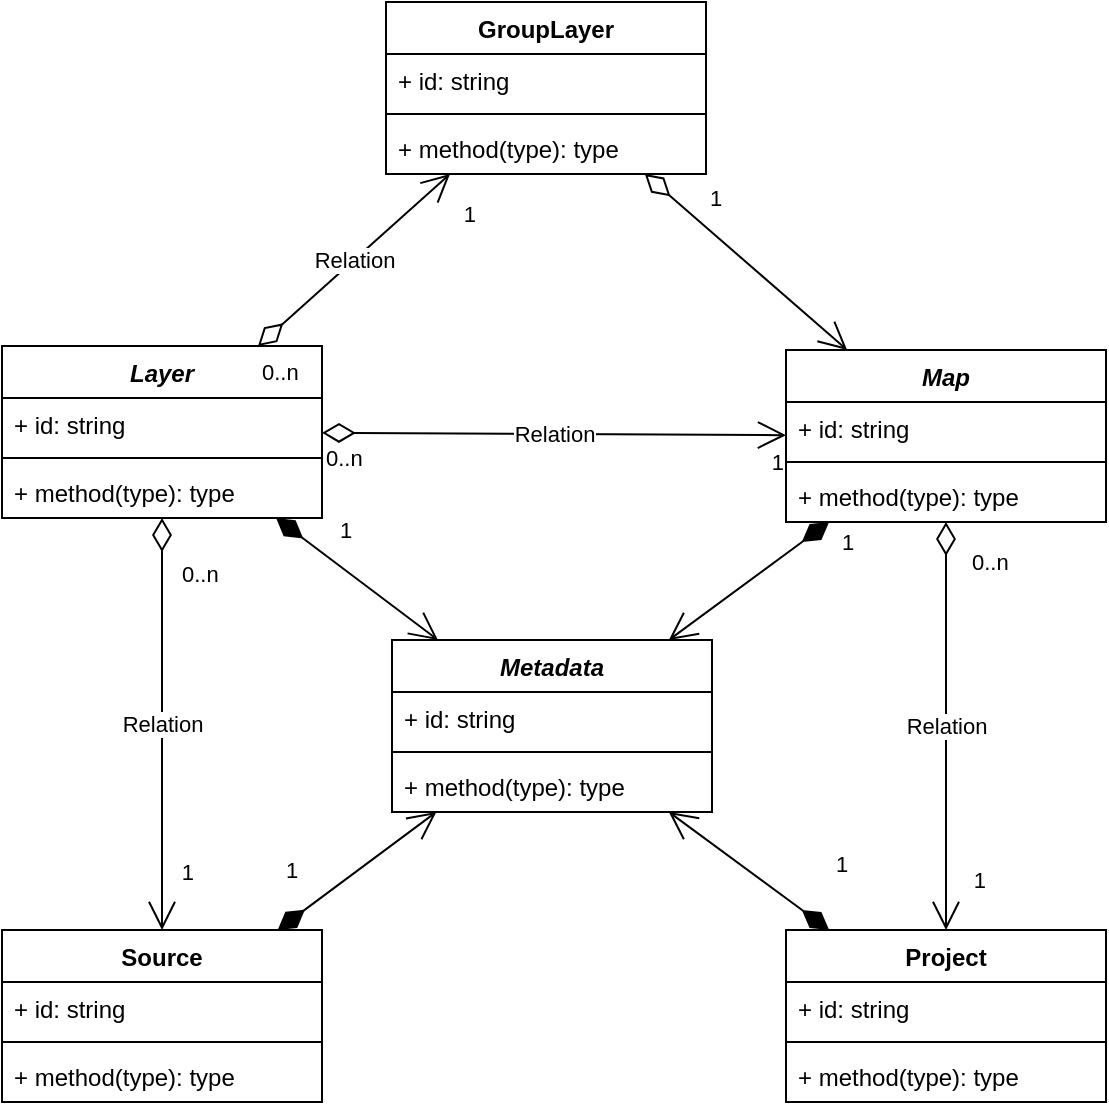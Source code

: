 <mxfile>
    <diagram id="CWb_n4CAjd2z9gFYFfTj" name="Class Diagram">
        <mxGraphModel dx="844" dy="359" grid="0" gridSize="10" guides="1" tooltips="1" connect="1" arrows="1" fold="1" page="1" pageScale="1" pageWidth="1169" pageHeight="827" math="0" shadow="0">
            <root>
                <mxCell id="0"/>
                <mxCell id="1" parent="0"/>
                <mxCell id="67" value="Layer" style="swimlane;fontStyle=3;align=center;verticalAlign=top;childLayout=stackLayout;horizontal=1;startSize=26;horizontalStack=0;resizeParent=1;resizeParentMax=0;resizeLast=0;collapsible=1;marginBottom=0;" parent="1" vertex="1">
                    <mxGeometry x="310" y="224" width="160" height="86" as="geometry">
                        <mxRectangle x="338" y="53" width="67" height="26" as="alternateBounds"/>
                    </mxGeometry>
                </mxCell>
                <mxCell id="68" value="+ id: string" style="text;strokeColor=none;fillColor=none;align=left;verticalAlign=top;spacingLeft=4;spacingRight=4;overflow=hidden;rotatable=0;points=[[0,0.5],[1,0.5]];portConstraint=eastwest;" parent="67" vertex="1">
                    <mxGeometry y="26" width="160" height="26" as="geometry"/>
                </mxCell>
                <mxCell id="69" value="" style="line;strokeWidth=1;fillColor=none;align=left;verticalAlign=middle;spacingTop=-1;spacingLeft=3;spacingRight=3;rotatable=0;labelPosition=right;points=[];portConstraint=eastwest;" parent="67" vertex="1">
                    <mxGeometry y="52" width="160" height="8" as="geometry"/>
                </mxCell>
                <mxCell id="70" value="+ method(type): type" style="text;strokeColor=none;fillColor=none;align=left;verticalAlign=top;spacingLeft=4;spacingRight=4;overflow=hidden;rotatable=0;points=[[0,0.5],[1,0.5]];portConstraint=eastwest;" parent="67" vertex="1">
                    <mxGeometry y="60" width="160" height="26" as="geometry"/>
                </mxCell>
                <mxCell id="87" value="GroupLayer" style="swimlane;fontStyle=1;align=center;verticalAlign=top;childLayout=stackLayout;horizontal=1;startSize=26;horizontalStack=0;resizeParent=1;resizeParentMax=0;resizeLast=0;collapsible=1;marginBottom=0;" parent="1" vertex="1">
                    <mxGeometry x="502" y="52" width="160" height="86" as="geometry">
                        <mxRectangle x="108" y="53" width="103" height="26" as="alternateBounds"/>
                    </mxGeometry>
                </mxCell>
                <mxCell id="88" value="+ id: string" style="text;strokeColor=none;fillColor=none;align=left;verticalAlign=top;spacingLeft=4;spacingRight=4;overflow=hidden;rotatable=0;points=[[0,0.5],[1,0.5]];portConstraint=eastwest;" parent="87" vertex="1">
                    <mxGeometry y="26" width="160" height="26" as="geometry"/>
                </mxCell>
                <mxCell id="89" value="" style="line;strokeWidth=1;fillColor=none;align=left;verticalAlign=middle;spacingTop=-1;spacingLeft=3;spacingRight=3;rotatable=0;labelPosition=right;points=[];portConstraint=eastwest;" parent="87" vertex="1">
                    <mxGeometry y="52" width="160" height="8" as="geometry"/>
                </mxCell>
                <mxCell id="90" value="+ method(type): type" style="text;strokeColor=none;fillColor=none;align=left;verticalAlign=top;spacingLeft=4;spacingRight=4;overflow=hidden;rotatable=0;points=[[0,0.5],[1,0.5]];portConstraint=eastwest;" parent="87" vertex="1">
                    <mxGeometry y="60" width="160" height="26" as="geometry"/>
                </mxCell>
                <mxCell id="153" style="edgeStyle=none;html=1;entryX=0.5;entryY=0;entryDx=0;entryDy=0;" parent="1" edge="1">
                    <mxGeometry relative="1" as="geometry">
                        <mxPoint x="372" y="432.78" as="sourcePoint"/>
                    </mxGeometry>
                </mxCell>
                <mxCell id="120" value="" style="edgeStyle=none;html=1;" parent="1" edge="1">
                    <mxGeometry relative="1" as="geometry">
                        <mxPoint x="684.268" y="453" as="sourcePoint"/>
                    </mxGeometry>
                </mxCell>
                <mxCell id="149" style="edgeStyle=none;html=1;" parent="1" edge="1">
                    <mxGeometry relative="1" as="geometry">
                        <mxPoint x="831.456" y="453" as="sourcePoint"/>
                    </mxGeometry>
                </mxCell>
                <mxCell id="ZWuKsDoemLnxj1HZgXWp-147" value="Source" style="swimlane;fontStyle=1;align=center;verticalAlign=top;childLayout=stackLayout;horizontal=1;startSize=26;horizontalStack=0;resizeParent=1;resizeParentMax=0;resizeLast=0;collapsible=1;marginBottom=0;" parent="1" vertex="1">
                    <mxGeometry x="310" y="516" width="160" height="86" as="geometry">
                        <mxRectangle x="732" y="532" width="108" height="26" as="alternateBounds"/>
                    </mxGeometry>
                </mxCell>
                <mxCell id="ZWuKsDoemLnxj1HZgXWp-148" value="+ id: string" style="text;strokeColor=none;fillColor=none;align=left;verticalAlign=top;spacingLeft=4;spacingRight=4;overflow=hidden;rotatable=0;points=[[0,0.5],[1,0.5]];portConstraint=eastwest;" parent="ZWuKsDoemLnxj1HZgXWp-147" vertex="1">
                    <mxGeometry y="26" width="160" height="26" as="geometry"/>
                </mxCell>
                <mxCell id="ZWuKsDoemLnxj1HZgXWp-149" value="" style="line;strokeWidth=1;fillColor=none;align=left;verticalAlign=middle;spacingTop=-1;spacingLeft=3;spacingRight=3;rotatable=0;labelPosition=right;points=[];portConstraint=eastwest;" parent="ZWuKsDoemLnxj1HZgXWp-147" vertex="1">
                    <mxGeometry y="52" width="160" height="8" as="geometry"/>
                </mxCell>
                <mxCell id="ZWuKsDoemLnxj1HZgXWp-150" value="+ method(type): type" style="text;strokeColor=none;fillColor=none;align=left;verticalAlign=top;spacingLeft=4;spacingRight=4;overflow=hidden;rotatable=0;points=[[0,0.5],[1,0.5]];portConstraint=eastwest;" parent="ZWuKsDoemLnxj1HZgXWp-147" vertex="1">
                    <mxGeometry y="60" width="160" height="26" as="geometry"/>
                </mxCell>
                <mxCell id="157" style="edgeStyle=none;html=1;entryX=0;entryY=0.5;entryDx=0;entryDy=0;" parent="1" edge="1">
                    <mxGeometry relative="1" as="geometry">
                        <mxPoint x="833" y="417.62" as="sourcePoint"/>
                    </mxGeometry>
                </mxCell>
                <mxCell id="158" value="Map" style="swimlane;fontStyle=3;align=center;verticalAlign=top;childLayout=stackLayout;horizontal=1;startSize=26;horizontalStack=0;resizeParent=1;resizeParentMax=0;resizeLast=0;collapsible=1;marginBottom=0;" parent="1" vertex="1">
                    <mxGeometry x="702" y="226" width="160" height="86" as="geometry">
                        <mxRectangle x="338" y="53" width="67" height="26" as="alternateBounds"/>
                    </mxGeometry>
                </mxCell>
                <mxCell id="159" value="+ id: string" style="text;strokeColor=none;fillColor=none;align=left;verticalAlign=top;spacingLeft=4;spacingRight=4;overflow=hidden;rotatable=0;points=[[0,0.5],[1,0.5]];portConstraint=eastwest;" parent="158" vertex="1">
                    <mxGeometry y="26" width="160" height="26" as="geometry"/>
                </mxCell>
                <mxCell id="160" value="" style="line;strokeWidth=1;fillColor=none;align=left;verticalAlign=middle;spacingTop=-1;spacingLeft=3;spacingRight=3;rotatable=0;labelPosition=right;points=[];portConstraint=eastwest;" parent="158" vertex="1">
                    <mxGeometry y="52" width="160" height="8" as="geometry"/>
                </mxCell>
                <mxCell id="161" value="+ method(type): type" style="text;strokeColor=none;fillColor=none;align=left;verticalAlign=top;spacingLeft=4;spacingRight=4;overflow=hidden;rotatable=0;points=[[0,0.5],[1,0.5]];portConstraint=eastwest;" parent="158" vertex="1">
                    <mxGeometry y="60" width="160" height="26" as="geometry"/>
                </mxCell>
                <mxCell id="162" value="Metadata" style="swimlane;fontStyle=3;align=center;verticalAlign=top;childLayout=stackLayout;horizontal=1;startSize=26;horizontalStack=0;resizeParent=1;resizeParentMax=0;resizeLast=0;collapsible=1;marginBottom=0;" parent="1" vertex="1">
                    <mxGeometry x="505" y="371" width="160" height="86" as="geometry">
                        <mxRectangle x="338" y="53" width="67" height="26" as="alternateBounds"/>
                    </mxGeometry>
                </mxCell>
                <mxCell id="163" value="+ id: string" style="text;strokeColor=none;fillColor=none;align=left;verticalAlign=top;spacingLeft=4;spacingRight=4;overflow=hidden;rotatable=0;points=[[0,0.5],[1,0.5]];portConstraint=eastwest;" parent="162" vertex="1">
                    <mxGeometry y="26" width="160" height="26" as="geometry"/>
                </mxCell>
                <mxCell id="164" value="" style="line;strokeWidth=1;fillColor=none;align=left;verticalAlign=middle;spacingTop=-1;spacingLeft=3;spacingRight=3;rotatable=0;labelPosition=right;points=[];portConstraint=eastwest;" parent="162" vertex="1">
                    <mxGeometry y="52" width="160" height="8" as="geometry"/>
                </mxCell>
                <mxCell id="165" value="+ method(type): type" style="text;strokeColor=none;fillColor=none;align=left;verticalAlign=top;spacingLeft=4;spacingRight=4;overflow=hidden;rotatable=0;points=[[0,0.5],[1,0.5]];portConstraint=eastwest;" parent="162" vertex="1">
                    <mxGeometry y="60" width="160" height="26" as="geometry"/>
                </mxCell>
                <mxCell id="zInBQF1FkcYzadxvVHwq-171" value="Project" style="swimlane;fontStyle=1;align=center;verticalAlign=top;childLayout=stackLayout;horizontal=1;startSize=26;horizontalStack=0;resizeParent=1;resizeParentMax=0;resizeLast=0;collapsible=1;marginBottom=0;" parent="1" vertex="1">
                    <mxGeometry x="702" y="516" width="160" height="86" as="geometry">
                        <mxRectangle x="732" y="532" width="108" height="26" as="alternateBounds"/>
                    </mxGeometry>
                </mxCell>
                <mxCell id="zInBQF1FkcYzadxvVHwq-172" value="+ id: string" style="text;strokeColor=none;fillColor=none;align=left;verticalAlign=top;spacingLeft=4;spacingRight=4;overflow=hidden;rotatable=0;points=[[0,0.5],[1,0.5]];portConstraint=eastwest;" parent="zInBQF1FkcYzadxvVHwq-171" vertex="1">
                    <mxGeometry y="26" width="160" height="26" as="geometry"/>
                </mxCell>
                <mxCell id="zInBQF1FkcYzadxvVHwq-173" value="" style="line;strokeWidth=1;fillColor=none;align=left;verticalAlign=middle;spacingTop=-1;spacingLeft=3;spacingRight=3;rotatable=0;labelPosition=right;points=[];portConstraint=eastwest;" parent="zInBQF1FkcYzadxvVHwq-171" vertex="1">
                    <mxGeometry y="52" width="160" height="8" as="geometry"/>
                </mxCell>
                <mxCell id="zInBQF1FkcYzadxvVHwq-174" value="+ method(type): type" style="text;strokeColor=none;fillColor=none;align=left;verticalAlign=top;spacingLeft=4;spacingRight=4;overflow=hidden;rotatable=0;points=[[0,0.5],[1,0.5]];portConstraint=eastwest;" parent="zInBQF1FkcYzadxvVHwq-171" vertex="1">
                    <mxGeometry y="60" width="160" height="26" as="geometry"/>
                </mxCell>
                <mxCell id="172" value="Relation" style="endArrow=open;html=1;endSize=12;startArrow=diamondThin;startSize=14;startFill=0;" parent="1" source="67" target="ZWuKsDoemLnxj1HZgXWp-147" edge="1">
                    <mxGeometry relative="1" as="geometry">
                        <mxPoint x="633" y="441" as="sourcePoint"/>
                        <mxPoint x="793" y="441" as="targetPoint"/>
                    </mxGeometry>
                </mxCell>
                <mxCell id="173" value="0..n" style="edgeLabel;resizable=0;html=1;align=left;verticalAlign=top;" parent="172" connectable="0" vertex="1">
                    <mxGeometry x="-1" relative="1" as="geometry">
                        <mxPoint x="8" y="15" as="offset"/>
                    </mxGeometry>
                </mxCell>
                <mxCell id="174" value="1" style="edgeLabel;resizable=0;html=1;align=right;verticalAlign=top;" parent="172" connectable="0" vertex="1">
                    <mxGeometry x="1" relative="1" as="geometry">
                        <mxPoint x="16" y="-42" as="offset"/>
                    </mxGeometry>
                </mxCell>
                <mxCell id="181" value="Relation" style="endArrow=open;html=1;endSize=12;startArrow=diamondThin;startSize=14;startFill=0;" parent="1" source="67" target="158" edge="1">
                    <mxGeometry relative="1" as="geometry">
                        <mxPoint x="633" y="441" as="sourcePoint"/>
                        <mxPoint x="793" y="441" as="targetPoint"/>
                    </mxGeometry>
                </mxCell>
                <mxCell id="182" value="0..n" style="edgeLabel;resizable=0;html=1;align=left;verticalAlign=top;" parent="181" connectable="0" vertex="1">
                    <mxGeometry x="-1" relative="1" as="geometry"/>
                </mxCell>
                <mxCell id="183" value="1" style="edgeLabel;resizable=0;html=1;align=right;verticalAlign=top;" parent="181" connectable="0" vertex="1">
                    <mxGeometry x="1" relative="1" as="geometry"/>
                </mxCell>
                <mxCell id="184" value="Relation" style="endArrow=open;html=1;endSize=12;startArrow=diamondThin;startSize=14;startFill=0;" parent="1" source="158" target="zInBQF1FkcYzadxvVHwq-171" edge="1">
                    <mxGeometry relative="1" as="geometry">
                        <mxPoint x="646" y="291" as="sourcePoint"/>
                        <mxPoint x="806" y="291" as="targetPoint"/>
                    </mxGeometry>
                </mxCell>
                <mxCell id="185" value="0..n" style="edgeLabel;resizable=0;html=1;align=left;verticalAlign=top;" parent="184" connectable="0" vertex="1">
                    <mxGeometry x="-1" relative="1" as="geometry">
                        <mxPoint x="11" y="7" as="offset"/>
                    </mxGeometry>
                </mxCell>
                <mxCell id="186" value="1" style="edgeLabel;resizable=0;html=1;align=right;verticalAlign=top;" parent="184" connectable="0" vertex="1">
                    <mxGeometry x="1" relative="1" as="geometry">
                        <mxPoint x="20" y="-38" as="offset"/>
                    </mxGeometry>
                </mxCell>
                <mxCell id="8WcZn3TVtFNxR0Vou3fy-186" value="1" style="endArrow=open;html=1;endSize=12;startArrow=diamondThin;startSize=14;startFill=1;align=left;verticalAlign=bottom;" parent="1" source="67" target="162" edge="1">
                    <mxGeometry x="-0.35" y="6" relative="1" as="geometry">
                        <mxPoint x="567" y="340" as="sourcePoint"/>
                        <mxPoint x="727" y="340" as="targetPoint"/>
                        <mxPoint as="offset"/>
                    </mxGeometry>
                </mxCell>
                <mxCell id="8WcZn3TVtFNxR0Vou3fy-188" value="1" style="endArrow=open;html=1;endSize=12;startArrow=diamondThin;startSize=14;startFill=1;align=left;verticalAlign=bottom;" parent="1" source="ZWuKsDoemLnxj1HZgXWp-147" target="162" edge="1">
                    <mxGeometry x="-0.711" y="16" relative="1" as="geometry">
                        <mxPoint x="567" y="340" as="sourcePoint"/>
                        <mxPoint x="727" y="340" as="targetPoint"/>
                        <mxPoint as="offset"/>
                    </mxGeometry>
                </mxCell>
                <mxCell id="8WcZn3TVtFNxR0Vou3fy-189" value="1" style="endArrow=open;html=1;endSize=12;startArrow=diamondThin;startSize=14;startFill=1;align=left;verticalAlign=bottom;" parent="1" source="zInBQF1FkcYzadxvVHwq-171" target="162" edge="1">
                    <mxGeometry x="-0.737" y="-20" relative="1" as="geometry">
                        <mxPoint x="567" y="340" as="sourcePoint"/>
                        <mxPoint x="727" y="340" as="targetPoint"/>
                        <mxPoint as="offset"/>
                    </mxGeometry>
                </mxCell>
                <mxCell id="8WcZn3TVtFNxR0Vou3fy-190" value="1" style="endArrow=open;html=1;endSize=12;startArrow=diamondThin;startSize=14;startFill=1;align=left;verticalAlign=bottom;" parent="1" source="158" target="162" edge="1">
                    <mxGeometry x="-0.845" y="18" relative="1" as="geometry">
                        <mxPoint x="463" y="411" as="sourcePoint"/>
                        <mxPoint x="623" y="411" as="targetPoint"/>
                        <mxPoint as="offset"/>
                    </mxGeometry>
                </mxCell>
                <mxCell id="8WcZn3TVtFNxR0Vou3fy-191" value="Relation" style="endArrow=open;html=1;endSize=12;startArrow=diamondThin;startSize=14;startFill=0;" parent="1" source="67" target="87" edge="1">
                    <mxGeometry relative="1" as="geometry">
                        <mxPoint x="463" y="411" as="sourcePoint"/>
                        <mxPoint x="623" y="411" as="targetPoint"/>
                    </mxGeometry>
                </mxCell>
                <mxCell id="8WcZn3TVtFNxR0Vou3fy-192" value="0..n" style="edgeLabel;resizable=0;html=1;align=left;verticalAlign=top;" parent="8WcZn3TVtFNxR0Vou3fy-191" connectable="0" vertex="1">
                    <mxGeometry x="-1" relative="1" as="geometry"/>
                </mxCell>
                <mxCell id="8WcZn3TVtFNxR0Vou3fy-193" value="1" style="edgeLabel;resizable=0;html=1;align=right;verticalAlign=top;" parent="8WcZn3TVtFNxR0Vou3fy-191" connectable="0" vertex="1">
                    <mxGeometry x="1" relative="1" as="geometry">
                        <mxPoint x="13" y="7" as="offset"/>
                    </mxGeometry>
                </mxCell>
                <mxCell id="8WcZn3TVtFNxR0Vou3fy-194" value="1" style="endArrow=open;html=1;endSize=12;startArrow=diamondThin;startSize=14;startFill=0;align=left;verticalAlign=bottom;" parent="1" source="87" target="158" edge="1">
                    <mxGeometry x="-0.441" y="3" relative="1" as="geometry">
                        <mxPoint x="534" y="291" as="sourcePoint"/>
                        <mxPoint x="694" y="291" as="targetPoint"/>
                        <mxPoint y="-1" as="offset"/>
                    </mxGeometry>
                </mxCell>
            </root>
        </mxGraphModel>
    </diagram>
    <diagram id="zKj1nWsVdqE3z-n9kn48" name="Layer Class">
        <mxGraphModel dx="844" dy="359" grid="0" gridSize="10" guides="1" tooltips="1" connect="1" arrows="1" fold="1" page="1" pageScale="1" pageWidth="1169" pageHeight="827" math="0" shadow="0">
            <root>
                <mxCell id="8P5OABlq8EOVzUHR2hVs-0"/>
                <mxCell id="8P5OABlq8EOVzUHR2hVs-1" parent="8P5OABlq8EOVzUHR2hVs-0"/>
                <mxCell id="8P5OABlq8EOVzUHR2hVs-4" value="" style="edgeStyle=none;html=1;fontSize=15;" parent="8P5OABlq8EOVzUHR2hVs-1" edge="1">
                    <mxGeometry relative="1" as="geometry">
                        <mxPoint x="170" y="80" as="sourcePoint"/>
                    </mxGeometry>
                </mxCell>
                <mxCell id="uovRUD7Fm1ZIvyBN81U7-0" value="Layer" style="swimlane;fontStyle=3;align=center;verticalAlign=top;childLayout=stackLayout;horizontal=1;startSize=26;horizontalStack=0;resizeParent=1;resizeParentMax=0;resizeLast=0;collapsible=1;marginBottom=0;" parent="8P5OABlq8EOVzUHR2hVs-1" vertex="1">
                    <mxGeometry x="479" y="158" width="160" height="86" as="geometry">
                        <mxRectangle x="338" y="53" width="67" height="26" as="alternateBounds"/>
                    </mxGeometry>
                </mxCell>
                <mxCell id="uovRUD7Fm1ZIvyBN81U7-1" value="+ id: string" style="text;strokeColor=none;fillColor=none;align=left;verticalAlign=top;spacingLeft=4;spacingRight=4;overflow=hidden;rotatable=0;points=[[0,0.5],[1,0.5]];portConstraint=eastwest;" parent="uovRUD7Fm1ZIvyBN81U7-0" vertex="1">
                    <mxGeometry y="26" width="160" height="26" as="geometry"/>
                </mxCell>
                <mxCell id="uovRUD7Fm1ZIvyBN81U7-2" value="" style="line;strokeWidth=1;fillColor=none;align=left;verticalAlign=middle;spacingTop=-1;spacingLeft=3;spacingRight=3;rotatable=0;labelPosition=right;points=[];portConstraint=eastwest;" parent="uovRUD7Fm1ZIvyBN81U7-0" vertex="1">
                    <mxGeometry y="52" width="160" height="8" as="geometry"/>
                </mxCell>
                <mxCell id="uovRUD7Fm1ZIvyBN81U7-3" value="+ method(type): type" style="text;strokeColor=none;fillColor=none;align=left;verticalAlign=top;spacingLeft=4;spacingRight=4;overflow=hidden;rotatable=0;points=[[0,0.5],[1,0.5]];portConstraint=eastwest;" parent="uovRUD7Fm1ZIvyBN81U7-0" vertex="1">
                    <mxGeometry y="60" width="160" height="26" as="geometry"/>
                </mxCell>
                <mxCell id="uovRUD7Fm1ZIvyBN81U7-4" style="html=1;endArrow=block;endFill=0;endSize=16;elbow=vertical;" parent="8P5OABlq8EOVzUHR2hVs-1" source="uovRUD7Fm1ZIvyBN81U7-6" target="uovRUD7Fm1ZIvyBN81U7-0" edge="1">
                    <mxGeometry relative="1" as="geometry"/>
                </mxCell>
                <mxCell id="uovRUD7Fm1ZIvyBN81U7-5" style="edgeStyle=none;html=1;entryX=0.5;entryY=0;entryDx=0;entryDy=0;" parent="8P5OABlq8EOVzUHR2hVs-1" source="uovRUD7Fm1ZIvyBN81U7-6" target="uovRUD7Fm1ZIvyBN81U7-42" edge="1">
                    <mxGeometry relative="1" as="geometry"/>
                </mxCell>
                <mxCell id="uovRUD7Fm1ZIvyBN81U7-6" value="Vector" style="swimlane;fontStyle=1;align=center;verticalAlign=top;childLayout=stackLayout;horizontal=1;startSize=26;horizontalStack=0;resizeParent=1;resizeParentMax=0;resizeLast=0;collapsible=1;marginBottom=0;" parent="8P5OABlq8EOVzUHR2hVs-1" vertex="1">
                    <mxGeometry x="372" y="295" width="160" height="86" as="geometry">
                        <mxRectangle x="154" y="109" width="72" height="26" as="alternateBounds"/>
                    </mxGeometry>
                </mxCell>
                <mxCell id="uovRUD7Fm1ZIvyBN81U7-7" value="+ field: type" style="text;strokeColor=none;fillColor=none;align=left;verticalAlign=top;spacingLeft=4;spacingRight=4;overflow=hidden;rotatable=0;points=[[0,0.5],[1,0.5]];portConstraint=eastwest;" parent="uovRUD7Fm1ZIvyBN81U7-6" vertex="1">
                    <mxGeometry y="26" width="160" height="26" as="geometry"/>
                </mxCell>
                <mxCell id="uovRUD7Fm1ZIvyBN81U7-8" value="" style="line;strokeWidth=1;fillColor=none;align=left;verticalAlign=middle;spacingTop=-1;spacingLeft=3;spacingRight=3;rotatable=0;labelPosition=right;points=[];portConstraint=eastwest;" parent="uovRUD7Fm1ZIvyBN81U7-6" vertex="1">
                    <mxGeometry y="52" width="160" height="8" as="geometry"/>
                </mxCell>
                <mxCell id="uovRUD7Fm1ZIvyBN81U7-9" value="+ method(type): type" style="text;strokeColor=none;fillColor=none;align=left;verticalAlign=top;spacingLeft=4;spacingRight=4;overflow=hidden;rotatable=0;points=[[0,0.5],[1,0.5]];portConstraint=eastwest;" parent="uovRUD7Fm1ZIvyBN81U7-6" vertex="1">
                    <mxGeometry y="60" width="160" height="26" as="geometry"/>
                </mxCell>
                <mxCell id="uovRUD7Fm1ZIvyBN81U7-10" style="html=1;endArrow=block;endFill=0;endSize=16;" parent="8P5OABlq8EOVzUHR2hVs-1" source="uovRUD7Fm1ZIvyBN81U7-13" target="uovRUD7Fm1ZIvyBN81U7-0" edge="1">
                    <mxGeometry relative="1" as="geometry"/>
                </mxCell>
                <mxCell id="uovRUD7Fm1ZIvyBN81U7-11" value="" style="edgeStyle=none;html=1;" parent="8P5OABlq8EOVzUHR2hVs-1" source="uovRUD7Fm1ZIvyBN81U7-13" target="uovRUD7Fm1ZIvyBN81U7-17" edge="1">
                    <mxGeometry relative="1" as="geometry"/>
                </mxCell>
                <mxCell id="uovRUD7Fm1ZIvyBN81U7-12" style="edgeStyle=none;html=1;" parent="8P5OABlq8EOVzUHR2hVs-1" source="uovRUD7Fm1ZIvyBN81U7-13" target="uovRUD7Fm1ZIvyBN81U7-39" edge="1">
                    <mxGeometry relative="1" as="geometry"/>
                </mxCell>
                <mxCell id="uovRUD7Fm1ZIvyBN81U7-13" value="Raster" style="swimlane;fontStyle=1;align=center;verticalAlign=top;childLayout=stackLayout;horizontal=1;startSize=26;horizontalStack=0;resizeParent=1;resizeParentMax=0;resizeLast=0;collapsible=1;marginBottom=0;" parent="8P5OABlq8EOVzUHR2hVs-1" vertex="1">
                    <mxGeometry x="673" y="295" width="160" height="86" as="geometry">
                        <mxRectangle x="428.5" y="144" width="72" height="26" as="alternateBounds"/>
                    </mxGeometry>
                </mxCell>
                <mxCell id="uovRUD7Fm1ZIvyBN81U7-14" value="+ field: type" style="text;strokeColor=none;fillColor=none;align=left;verticalAlign=top;spacingLeft=4;spacingRight=4;overflow=hidden;rotatable=0;points=[[0,0.5],[1,0.5]];portConstraint=eastwest;" parent="uovRUD7Fm1ZIvyBN81U7-13" vertex="1">
                    <mxGeometry y="26" width="160" height="26" as="geometry"/>
                </mxCell>
                <mxCell id="uovRUD7Fm1ZIvyBN81U7-15" value="" style="line;strokeWidth=1;fillColor=none;align=left;verticalAlign=middle;spacingTop=-1;spacingLeft=3;spacingRight=3;rotatable=0;labelPosition=right;points=[];portConstraint=eastwest;" parent="uovRUD7Fm1ZIvyBN81U7-13" vertex="1">
                    <mxGeometry y="52" width="160" height="8" as="geometry"/>
                </mxCell>
                <mxCell id="uovRUD7Fm1ZIvyBN81U7-16" value="+ setOpacity()" style="text;strokeColor=none;fillColor=none;align=left;verticalAlign=top;spacingLeft=4;spacingRight=4;overflow=hidden;rotatable=0;points=[[0,0.5],[1,0.5]];portConstraint=eastwest;" parent="uovRUD7Fm1ZIvyBN81U7-13" vertex="1">
                    <mxGeometry y="60" width="160" height="26" as="geometry"/>
                </mxCell>
                <mxCell id="uovRUD7Fm1ZIvyBN81U7-17" value="WMSLayer" style="swimlane;fontStyle=1;align=center;verticalAlign=top;childLayout=stackLayout;horizontal=1;startSize=26;horizontalStack=0;resizeParent=1;resizeParentMax=0;resizeLast=0;collapsible=1;marginBottom=0;" parent="8P5OABlq8EOVzUHR2hVs-1" vertex="1">
                    <mxGeometry x="470" y="422" width="160" height="86" as="geometry">
                        <mxRectangle x="281" y="261" width="96" height="26" as="alternateBounds"/>
                    </mxGeometry>
                </mxCell>
                <mxCell id="uovRUD7Fm1ZIvyBN81U7-18" value="+ field: type" style="text;strokeColor=none;fillColor=none;align=left;verticalAlign=top;spacingLeft=4;spacingRight=4;overflow=hidden;rotatable=0;points=[[0,0.5],[1,0.5]];portConstraint=eastwest;" parent="uovRUD7Fm1ZIvyBN81U7-17" vertex="1">
                    <mxGeometry y="26" width="160" height="26" as="geometry"/>
                </mxCell>
                <mxCell id="uovRUD7Fm1ZIvyBN81U7-19" value="" style="line;strokeWidth=1;fillColor=none;align=left;verticalAlign=middle;spacingTop=-1;spacingLeft=3;spacingRight=3;rotatable=0;labelPosition=right;points=[];portConstraint=eastwest;" parent="uovRUD7Fm1ZIvyBN81U7-17" vertex="1">
                    <mxGeometry y="52" width="160" height="8" as="geometry"/>
                </mxCell>
                <mxCell id="uovRUD7Fm1ZIvyBN81U7-20" value="+ getFeatureInfo(e)" style="text;strokeColor=none;fillColor=none;align=left;verticalAlign=top;spacingLeft=4;spacingRight=4;overflow=hidden;rotatable=0;points=[[0,0.5],[1,0.5]];portConstraint=eastwest;" parent="uovRUD7Fm1ZIvyBN81U7-17" vertex="1">
                    <mxGeometry y="60" width="160" height="26" as="geometry"/>
                </mxCell>
                <mxCell id="uovRUD7Fm1ZIvyBN81U7-21" style="edgeStyle=none;html=1;" parent="8P5OABlq8EOVzUHR2hVs-1" source="uovRUD7Fm1ZIvyBN81U7-22" target="uovRUD7Fm1ZIvyBN81U7-35" edge="1">
                    <mxGeometry relative="1" as="geometry"/>
                </mxCell>
                <mxCell id="uovRUD7Fm1ZIvyBN81U7-22" value="OGCService" style="swimlane;fontStyle=1;align=center;verticalAlign=top;childLayout=stackLayout;horizontal=1;startSize=26;horizontalStack=0;resizeParent=1;resizeParentMax=0;resizeLast=0;collapsible=1;marginBottom=0;" parent="8P5OABlq8EOVzUHR2hVs-1" vertex="1">
                    <mxGeometry x="470" y="583" width="160" height="86" as="geometry">
                        <mxRectangle x="290" y="508" width="108" height="26" as="alternateBounds"/>
                    </mxGeometry>
                </mxCell>
                <mxCell id="uovRUD7Fm1ZIvyBN81U7-23" value="+ id: string" style="text;strokeColor=none;fillColor=none;align=left;verticalAlign=top;spacingLeft=4;spacingRight=4;overflow=hidden;rotatable=0;points=[[0,0.5],[1,0.5]];portConstraint=eastwest;" parent="uovRUD7Fm1ZIvyBN81U7-22" vertex="1">
                    <mxGeometry y="26" width="160" height="26" as="geometry"/>
                </mxCell>
                <mxCell id="uovRUD7Fm1ZIvyBN81U7-24" value="" style="line;strokeWidth=1;fillColor=none;align=left;verticalAlign=middle;spacingTop=-1;spacingLeft=3;spacingRight=3;rotatable=0;labelPosition=right;points=[];portConstraint=eastwest;" parent="uovRUD7Fm1ZIvyBN81U7-22" vertex="1">
                    <mxGeometry y="52" width="160" height="8" as="geometry"/>
                </mxCell>
                <mxCell id="uovRUD7Fm1ZIvyBN81U7-25" value="+ getCapabilities(url)" style="text;strokeColor=none;fillColor=none;align=left;verticalAlign=top;spacingLeft=4;spacingRight=4;overflow=hidden;rotatable=0;points=[[0,0.5],[1,0.5]];portConstraint=eastwest;" parent="uovRUD7Fm1ZIvyBN81U7-22" vertex="1">
                    <mxGeometry y="60" width="160" height="26" as="geometry"/>
                </mxCell>
                <mxCell id="uovRUD7Fm1ZIvyBN81U7-26" value="WFSLayer" style="swimlane;fontStyle=1;align=center;verticalAlign=top;childLayout=stackLayout;horizontal=1;startSize=26;horizontalStack=0;resizeParent=1;resizeParentMax=0;resizeLast=0;collapsible=1;marginBottom=0;" parent="8P5OABlq8EOVzUHR2hVs-1" vertex="1">
                    <mxGeometry x="264" y="422" width="160" height="86" as="geometry">
                        <mxRectangle x="95" y="261" width="94" height="26" as="alternateBounds"/>
                    </mxGeometry>
                </mxCell>
                <mxCell id="uovRUD7Fm1ZIvyBN81U7-27" value="+ field: type" style="text;strokeColor=none;fillColor=none;align=left;verticalAlign=top;spacingLeft=4;spacingRight=4;overflow=hidden;rotatable=0;points=[[0,0.5],[1,0.5]];portConstraint=eastwest;" parent="uovRUD7Fm1ZIvyBN81U7-26" vertex="1">
                    <mxGeometry y="26" width="160" height="26" as="geometry"/>
                </mxCell>
                <mxCell id="uovRUD7Fm1ZIvyBN81U7-28" value="" style="line;strokeWidth=1;fillColor=none;align=left;verticalAlign=middle;spacingTop=-1;spacingLeft=3;spacingRight=3;rotatable=0;labelPosition=right;points=[];portConstraint=eastwest;" parent="uovRUD7Fm1ZIvyBN81U7-26" vertex="1">
                    <mxGeometry y="52" width="160" height="8" as="geometry"/>
                </mxCell>
                <mxCell id="uovRUD7Fm1ZIvyBN81U7-29" value="+ method(type): type" style="text;strokeColor=none;fillColor=none;align=left;verticalAlign=top;spacingLeft=4;spacingRight=4;overflow=hidden;rotatable=0;points=[[0,0.5],[1,0.5]];portConstraint=eastwest;" parent="uovRUD7Fm1ZIvyBN81U7-26" vertex="1">
                    <mxGeometry y="60" width="160" height="26" as="geometry"/>
                </mxCell>
                <mxCell id="uovRUD7Fm1ZIvyBN81U7-30" value="WMTSLayer" style="swimlane;fontStyle=1;align=center;verticalAlign=top;childLayout=stackLayout;horizontal=1;startSize=26;horizontalStack=0;resizeParent=1;resizeParentMax=0;resizeLast=0;collapsible=1;marginBottom=0;" parent="8P5OABlq8EOVzUHR2hVs-1" vertex="1">
                    <mxGeometry x="673" y="422" width="160" height="60" as="geometry">
                        <mxRectangle x="464" y="261" width="104" height="26" as="alternateBounds"/>
                    </mxGeometry>
                </mxCell>
                <mxCell id="uovRUD7Fm1ZIvyBN81U7-31" value="+ field: type" style="text;strokeColor=none;fillColor=none;align=left;verticalAlign=top;spacingLeft=4;spacingRight=4;overflow=hidden;rotatable=0;points=[[0,0.5],[1,0.5]];portConstraint=eastwest;" parent="uovRUD7Fm1ZIvyBN81U7-30" vertex="1">
                    <mxGeometry y="26" width="160" height="26" as="geometry"/>
                </mxCell>
                <mxCell id="uovRUD7Fm1ZIvyBN81U7-32" value="" style="line;strokeWidth=1;fillColor=none;align=left;verticalAlign=middle;spacingTop=-1;spacingLeft=3;spacingRight=3;rotatable=0;labelPosition=right;points=[];portConstraint=eastwest;" parent="uovRUD7Fm1ZIvyBN81U7-30" vertex="1">
                    <mxGeometry y="52" width="160" height="8" as="geometry"/>
                </mxCell>
                <mxCell id="uovRUD7Fm1ZIvyBN81U7-33" value="" style="edgeStyle=none;html=1;" parent="8P5OABlq8EOVzUHR2hVs-1" source="uovRUD7Fm1ZIvyBN81U7-9" target="uovRUD7Fm1ZIvyBN81U7-26" edge="1">
                    <mxGeometry relative="1" as="geometry">
                        <mxPoint x="739" y="466" as="sourcePoint"/>
                        <mxPoint x="739" y="513" as="targetPoint"/>
                    </mxGeometry>
                </mxCell>
                <mxCell id="uovRUD7Fm1ZIvyBN81U7-34" value="" style="edgeStyle=none;html=1;" parent="8P5OABlq8EOVzUHR2hVs-1" source="uovRUD7Fm1ZIvyBN81U7-13" target="uovRUD7Fm1ZIvyBN81U7-30" edge="1">
                    <mxGeometry relative="1" as="geometry">
                        <mxPoint x="749" y="476" as="sourcePoint"/>
                        <mxPoint x="749" y="523" as="targetPoint"/>
                    </mxGeometry>
                </mxCell>
                <mxCell id="uovRUD7Fm1ZIvyBN81U7-35" value="Source" style="swimlane;fontStyle=1;align=center;verticalAlign=top;childLayout=stackLayout;horizontal=1;startSize=26;horizontalStack=0;resizeParent=1;resizeParentMax=0;resizeLast=0;collapsible=1;marginBottom=0;" parent="8P5OABlq8EOVzUHR2hVs-1" vertex="1">
                    <mxGeometry x="681" y="583" width="160" height="86" as="geometry">
                        <mxRectangle x="732" y="532" width="108" height="26" as="alternateBounds"/>
                    </mxGeometry>
                </mxCell>
                <mxCell id="uovRUD7Fm1ZIvyBN81U7-36" value="+ id: string" style="text;strokeColor=none;fillColor=none;align=left;verticalAlign=top;spacingLeft=4;spacingRight=4;overflow=hidden;rotatable=0;points=[[0,0.5],[1,0.5]];portConstraint=eastwest;" parent="uovRUD7Fm1ZIvyBN81U7-35" vertex="1">
                    <mxGeometry y="26" width="160" height="26" as="geometry"/>
                </mxCell>
                <mxCell id="uovRUD7Fm1ZIvyBN81U7-37" value="" style="line;strokeWidth=1;fillColor=none;align=left;verticalAlign=middle;spacingTop=-1;spacingLeft=3;spacingRight=3;rotatable=0;labelPosition=right;points=[];portConstraint=eastwest;" parent="uovRUD7Fm1ZIvyBN81U7-35" vertex="1">
                    <mxGeometry y="52" width="160" height="8" as="geometry"/>
                </mxCell>
                <mxCell id="uovRUD7Fm1ZIvyBN81U7-38" value="+ method(type): type" style="text;strokeColor=none;fillColor=none;align=left;verticalAlign=top;spacingLeft=4;spacingRight=4;overflow=hidden;rotatable=0;points=[[0,0.5],[1,0.5]];portConstraint=eastwest;" parent="uovRUD7Fm1ZIvyBN81U7-35" vertex="1">
                    <mxGeometry y="60" width="160" height="26" as="geometry"/>
                </mxCell>
                <mxCell id="uovRUD7Fm1ZIvyBN81U7-39" value="RasterFile" style="swimlane;fontStyle=1;align=center;verticalAlign=top;childLayout=stackLayout;horizontal=1;startSize=26;horizontalStack=0;resizeParent=1;resizeParentMax=0;resizeLast=0;collapsible=1;marginBottom=0;" parent="8P5OABlq8EOVzUHR2hVs-1" vertex="1">
                    <mxGeometry x="881" y="422" width="160" height="60" as="geometry">
                        <mxRectangle x="464" y="261" width="104" height="26" as="alternateBounds"/>
                    </mxGeometry>
                </mxCell>
                <mxCell id="uovRUD7Fm1ZIvyBN81U7-40" value="+ field: type" style="text;strokeColor=none;fillColor=none;align=left;verticalAlign=top;spacingLeft=4;spacingRight=4;overflow=hidden;rotatable=0;points=[[0,0.5],[1,0.5]];portConstraint=eastwest;" parent="uovRUD7Fm1ZIvyBN81U7-39" vertex="1">
                    <mxGeometry y="26" width="160" height="26" as="geometry"/>
                </mxCell>
                <mxCell id="uovRUD7Fm1ZIvyBN81U7-41" value="" style="line;strokeWidth=1;fillColor=none;align=left;verticalAlign=middle;spacingTop=-1;spacingLeft=3;spacingRight=3;rotatable=0;labelPosition=right;points=[];portConstraint=eastwest;" parent="uovRUD7Fm1ZIvyBN81U7-39" vertex="1">
                    <mxGeometry y="52" width="160" height="8" as="geometry"/>
                </mxCell>
                <mxCell id="uovRUD7Fm1ZIvyBN81U7-42" value="VectorFile" style="swimlane;fontStyle=1;align=center;verticalAlign=top;childLayout=stackLayout;horizontal=1;startSize=26;horizontalStack=0;resizeParent=1;resizeParentMax=0;resizeLast=0;collapsible=1;marginBottom=0;" parent="8P5OABlq8EOVzUHR2hVs-1" vertex="1">
                    <mxGeometry x="77" y="422" width="160" height="60" as="geometry">
                        <mxRectangle x="464" y="261" width="104" height="26" as="alternateBounds"/>
                    </mxGeometry>
                </mxCell>
                <mxCell id="uovRUD7Fm1ZIvyBN81U7-43" value="+ field: type" style="text;strokeColor=none;fillColor=none;align=left;verticalAlign=top;spacingLeft=4;spacingRight=4;overflow=hidden;rotatable=0;points=[[0,0.5],[1,0.5]];portConstraint=eastwest;" parent="uovRUD7Fm1ZIvyBN81U7-42" vertex="1">
                    <mxGeometry y="26" width="160" height="26" as="geometry"/>
                </mxCell>
                <mxCell id="uovRUD7Fm1ZIvyBN81U7-44" value="" style="line;strokeWidth=1;fillColor=none;align=left;verticalAlign=middle;spacingTop=-1;spacingLeft=3;spacingRight=3;rotatable=0;labelPosition=right;points=[];portConstraint=eastwest;" parent="uovRUD7Fm1ZIvyBN81U7-42" vertex="1">
                    <mxGeometry y="52" width="160" height="8" as="geometry"/>
                </mxCell>
                <mxCell id="uovRUD7Fm1ZIvyBN81U7-45" value="TileLayer" style="swimlane;fontStyle=1;align=center;verticalAlign=top;childLayout=stackLayout;horizontal=1;startSize=26;horizontalStack=0;resizeParent=1;resizeParentMax=0;resizeLast=0;collapsible=1;marginBottom=0;" parent="8P5OABlq8EOVzUHR2hVs-1" vertex="1">
                    <mxGeometry x="932" y="321" width="160" height="60" as="geometry">
                        <mxRectangle x="464" y="261" width="104" height="26" as="alternateBounds"/>
                    </mxGeometry>
                </mxCell>
                <mxCell id="uovRUD7Fm1ZIvyBN81U7-46" value="+ field: type" style="text;strokeColor=none;fillColor=none;align=left;verticalAlign=top;spacingLeft=4;spacingRight=4;overflow=hidden;rotatable=0;points=[[0,0.5],[1,0.5]];portConstraint=eastwest;" parent="uovRUD7Fm1ZIvyBN81U7-45" vertex="1">
                    <mxGeometry y="26" width="160" height="26" as="geometry"/>
                </mxCell>
                <mxCell id="uovRUD7Fm1ZIvyBN81U7-47" value="" style="line;strokeWidth=1;fillColor=none;align=left;verticalAlign=middle;spacingTop=-1;spacingLeft=3;spacingRight=3;rotatable=0;labelPosition=right;points=[];portConstraint=eastwest;" parent="uovRUD7Fm1ZIvyBN81U7-45" vertex="1">
                    <mxGeometry y="52" width="160" height="8" as="geometry"/>
                </mxCell>
                <mxCell id="uovRUD7Fm1ZIvyBN81U7-48" style="edgeStyle=none;html=1;entryX=0;entryY=0.5;entryDx=0;entryDy=0;" parent="8P5OABlq8EOVzUHR2hVs-1" source="uovRUD7Fm1ZIvyBN81U7-14" target="uovRUD7Fm1ZIvyBN81U7-46" edge="1">
                    <mxGeometry relative="1" as="geometry"/>
                </mxCell>
                <mxCell id="uovRUD7Fm1ZIvyBN81U7-49" value="1" style="endArrow=open;html=1;endSize=12;startArrow=diamondThin;startSize=14;startFill=0;align=left;verticalAlign=bottom;" parent="8P5OABlq8EOVzUHR2hVs-1" source="uovRUD7Fm1ZIvyBN81U7-22" target="uovRUD7Fm1ZIvyBN81U7-17" edge="1">
                    <mxGeometry x="-0.733" y="14" relative="1" as="geometry">
                        <mxPoint x="625" y="402" as="sourcePoint"/>
                        <mxPoint x="785" y="402" as="targetPoint"/>
                        <mxPoint y="1" as="offset"/>
                    </mxGeometry>
                </mxCell>
                <mxCell id="uovRUD7Fm1ZIvyBN81U7-50" value="1" style="endArrow=open;html=1;endSize=12;startArrow=diamondThin;startSize=14;startFill=0;align=left;verticalAlign=bottom;" parent="8P5OABlq8EOVzUHR2hVs-1" source="uovRUD7Fm1ZIvyBN81U7-22" target="uovRUD7Fm1ZIvyBN81U7-30" edge="1">
                    <mxGeometry x="-0.942" y="13" relative="1" as="geometry">
                        <mxPoint x="625" y="402" as="sourcePoint"/>
                        <mxPoint x="785" y="402" as="targetPoint"/>
                        <mxPoint as="offset"/>
                    </mxGeometry>
                </mxCell>
            </root>
        </mxGraphModel>
    </diagram>
</mxfile>